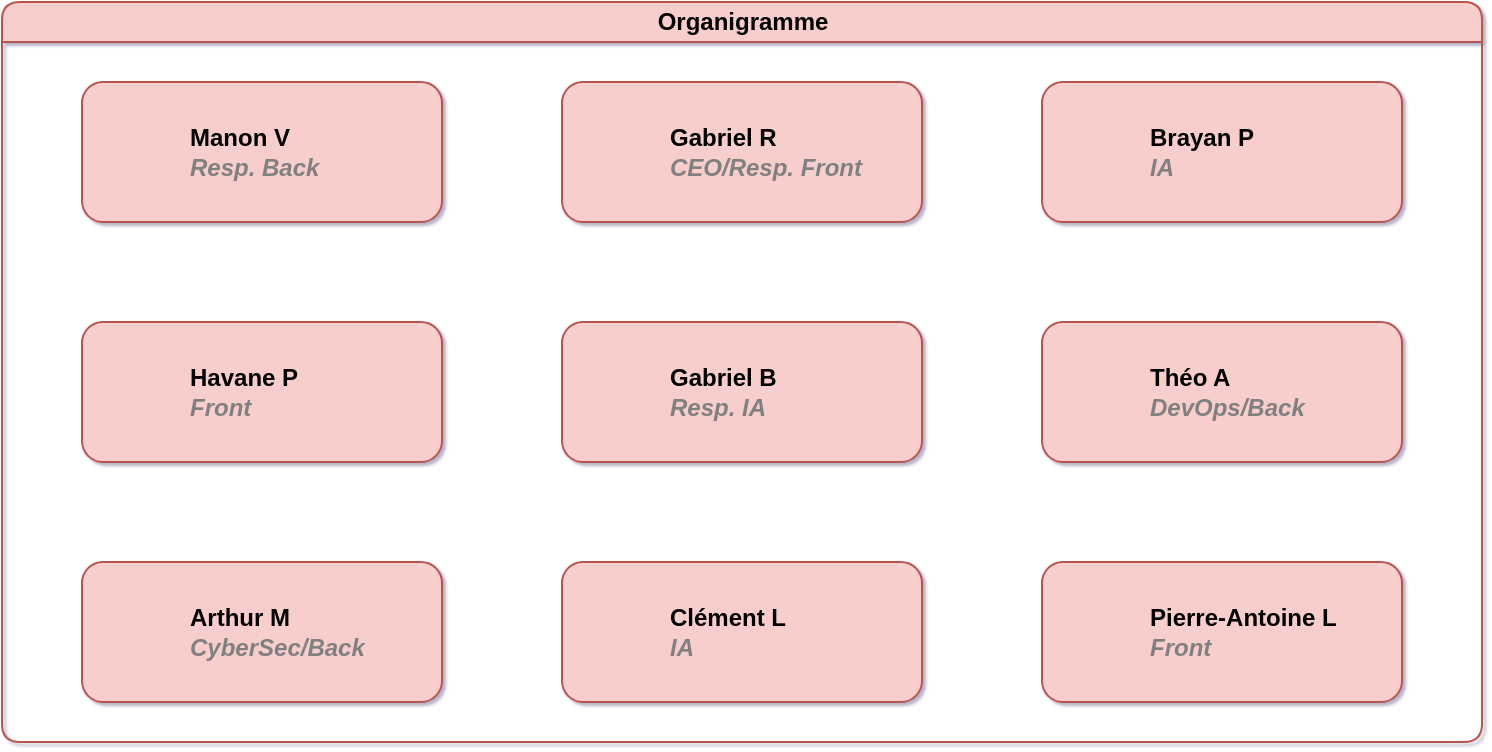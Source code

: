 <mxfile version="17.4.6" type="device"><diagram id="prtHgNgQTEPvFCAcTncT" name="Organigramme"><mxGraphModel dx="1017" dy="557" grid="0" gridSize="10" guides="1" tooltips="1" connect="1" arrows="1" fold="1" page="1" pageScale="1" pageWidth="1169" pageHeight="827" background="#ffffff" math="0" shadow="1"><root><mxCell id="0"/><mxCell id="1" parent="0"/><mxCell id="dNxyNK7c78bLwvsdeMH5-11" value="Organigramme" style="swimlane;html=1;startSize=20;horizontal=1;containerType=tree;glass=0;fillColor=#f8cecc;strokeColor=#b85450;rounded=1;sketch=0;shadow=0;" parent="1" vertex="1"><mxGeometry x="215" y="214" width="740" height="370" as="geometry"><mxRectangle x="40" y="80" width="120" height="20" as="alternateBounds"/></mxGeometry></mxCell><UserObject label="Manon V&lt;br&gt;&lt;font color=&quot;#808080&quot;&gt;&lt;i&gt;Resp. Back&lt;/i&gt;&lt;/font&gt;" name="Tessa Miller" position="CFO" location="Office 1" email="me@example.com" placeholders="1" link="https://www.draw.io" id="dNxyNK7c78bLwvsdeMH5-12"><mxCell style="label;image=https://cdn3.iconfinder.com/data/icons/user-avatars-1/512/users-3-128.png;whiteSpace=wrap;html=1;rounded=1;glass=0;treeMoving=1;treeFolding=1;fillColor=#f8cecc;strokeColor=#b85450;" parent="dNxyNK7c78bLwvsdeMH5-11" vertex="1"><mxGeometry x="40" y="40" width="180" height="70" as="geometry"/></mxCell></UserObject><UserObject label="Havane P&lt;br&gt;&lt;font color=&quot;#808080&quot;&gt;&lt;i&gt;Front&lt;/i&gt;&lt;/font&gt;" name="Edward Morrison" position="Brand Manager" location="Office 2" email="me@example.com" placeholders="1" link="https://www.draw.io" id="dNxyNK7c78bLwvsdeMH5-14"><mxCell style="label;image=https://cdn3.iconfinder.com/data/icons/user-avatars-1/512/users-10-3-128.png;whiteSpace=wrap;html=1;rounded=1;glass=0;treeFolding=1;treeMoving=1;fillColor=#f8cecc;strokeColor=#b85450;" parent="dNxyNK7c78bLwvsdeMH5-11" vertex="1"><mxGeometry x="40" y="160" width="180" height="70" as="geometry"/></mxCell></UserObject><UserObject label="Arthur M&lt;br&gt;&lt;i style=&quot;color: gray&quot;&gt;CyberSec/Back&lt;/i&gt;" name="Evan Valet" position="HR Director" location="Office 4" email="me@example.com" placeholders="1" link="https://www.draw.io" id="dNxyNK7c78bLwvsdeMH5-16"><mxCell style="label;image=https://cdn3.iconfinder.com/data/icons/user-avatars-1/512/users-9-2-128.png;whiteSpace=wrap;html=1;rounded=1;glass=0;treeFolding=1;treeMoving=1;fillColor=#f8cecc;strokeColor=#b85450;" parent="dNxyNK7c78bLwvsdeMH5-11" vertex="1"><mxGeometry x="40" y="280" width="180" height="70" as="geometry"/></mxCell></UserObject><UserObject label="Gabriel R&lt;br&gt;&lt;font color=&quot;#808080&quot;&gt;&lt;i&gt;CEO/Resp. Front&lt;/i&gt;&lt;/font&gt;" name="Alison Donovan" position="System Admin" location="Office 3" email="me@example.com" placeholders="1" link="https://www.draw.io" id="dNxyNK7c78bLwvsdeMH5-18"><mxCell style="label;image=https://cdn3.iconfinder.com/data/icons/user-avatars-1/512/users-2-128.png;whiteSpace=wrap;html=1;rounded=1;glass=0;fillColor=#f8cecc;strokeColor=#b85450;" parent="dNxyNK7c78bLwvsdeMH5-11" vertex="1"><mxGeometry x="280" y="40" width="180" height="70" as="geometry"/></mxCell></UserObject><UserObject label="Gabriel B&lt;br&gt;&lt;font color=&quot;#808080&quot;&gt;&lt;i&gt;Resp. IA&lt;/i&gt;&lt;/font&gt;" name="Alison Donovan" position="System Admin" location="Office 3" email="me@example.com" placeholders="1" link="https://www.draw.io" id="r8kHx1WPvmPmngv7w0bE-3"><mxCell style="label;image=https://cdn3.iconfinder.com/data/icons/user-avatars-1/512/users-2-128.png;whiteSpace=wrap;html=1;rounded=1;glass=0;fillColor=#f8cecc;strokeColor=#b85450;" vertex="1" parent="dNxyNK7c78bLwvsdeMH5-11"><mxGeometry x="280" y="160" width="180" height="70" as="geometry"/></mxCell></UserObject><UserObject label="Clément L&lt;br&gt;&lt;i style=&quot;color: gray&quot;&gt;IA&lt;/i&gt;" name="Alison Donovan" position="System Admin" location="Office 3" email="me@example.com" placeholders="1" link="https://www.draw.io" id="r8kHx1WPvmPmngv7w0bE-4"><mxCell style="label;image=https://cdn3.iconfinder.com/data/icons/user-avatars-1/512/users-2-128.png;whiteSpace=wrap;html=1;rounded=1;glass=0;fillColor=#f8cecc;strokeColor=#b85450;" vertex="1" parent="dNxyNK7c78bLwvsdeMH5-11"><mxGeometry x="280" y="280" width="180" height="70" as="geometry"/></mxCell></UserObject><UserObject label="Brayan P&lt;br&gt;&lt;i style=&quot;color: gray&quot;&gt;IA&lt;/i&gt;" name="Alison Donovan" position="System Admin" location="Office 3" email="me@example.com" placeholders="1" link="https://www.draw.io" id="r8kHx1WPvmPmngv7w0bE-5"><mxCell style="label;image=https://cdn3.iconfinder.com/data/icons/user-avatars-1/512/users-2-128.png;whiteSpace=wrap;html=1;rounded=1;glass=0;fillColor=#f8cecc;strokeColor=#b85450;" vertex="1" parent="dNxyNK7c78bLwvsdeMH5-11"><mxGeometry x="520" y="40" width="180" height="70" as="geometry"/></mxCell></UserObject><UserObject label="Théo A&lt;br&gt;&lt;font color=&quot;#808080&quot;&gt;&lt;i&gt;DevOps/Back&lt;/i&gt;&lt;/font&gt;" name="Alison Donovan" position="System Admin" location="Office 3" email="me@example.com" placeholders="1" link="https://www.draw.io" id="r8kHx1WPvmPmngv7w0bE-6"><mxCell style="label;image=https://cdn3.iconfinder.com/data/icons/user-avatars-1/512/users-2-128.png;whiteSpace=wrap;html=1;rounded=1;glass=0;fillColor=#f8cecc;strokeColor=#b85450;" vertex="1" parent="dNxyNK7c78bLwvsdeMH5-11"><mxGeometry x="520" y="160" width="180" height="70" as="geometry"/></mxCell></UserObject><UserObject label="Pierre-Antoine L&lt;br&gt;&lt;i style=&quot;color: gray&quot;&gt;Front&lt;/i&gt;" name="Alison Donovan" position="System Admin" location="Office 3" email="me@example.com" placeholders="1" link="https://www.draw.io" id="r8kHx1WPvmPmngv7w0bE-16"><mxCell style="label;image=https://cdn3.iconfinder.com/data/icons/user-avatars-1/512/users-2-128.png;whiteSpace=wrap;html=1;rounded=1;glass=0;fillColor=#f8cecc;strokeColor=#b85450;" vertex="1" parent="dNxyNK7c78bLwvsdeMH5-11"><mxGeometry x="520" y="280" width="180" height="70" as="geometry"/></mxCell></UserObject></root></mxGraphModel></diagram></mxfile>